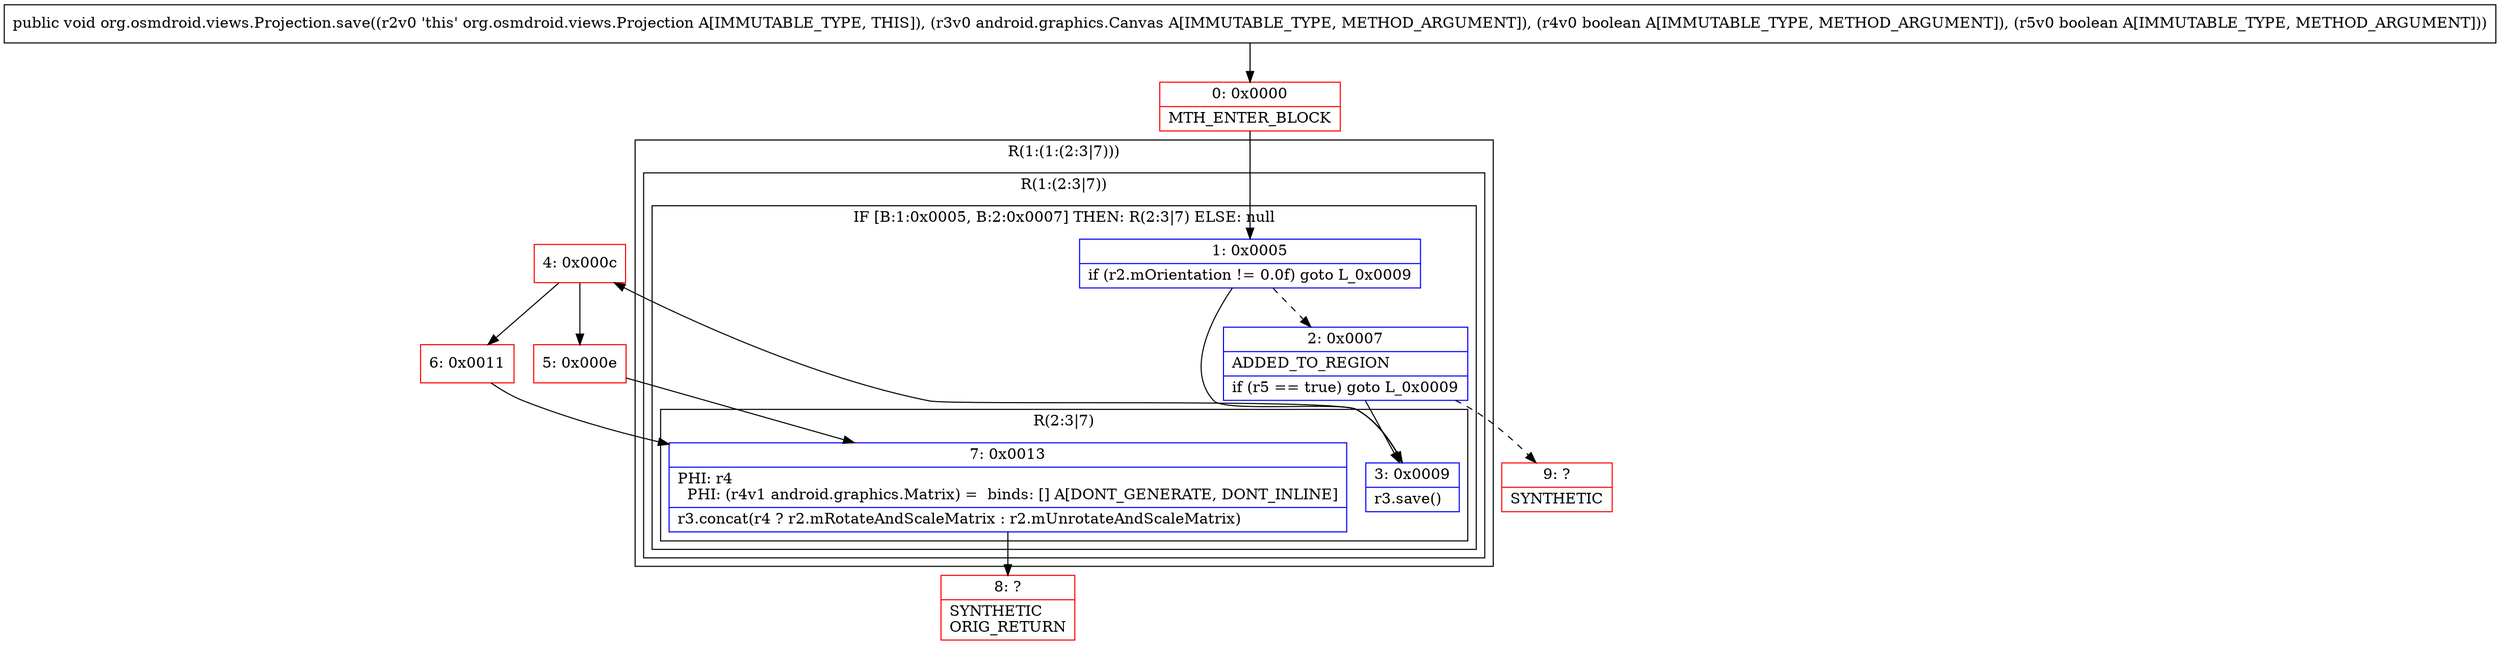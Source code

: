 digraph "CFG fororg.osmdroid.views.Projection.save(Landroid\/graphics\/Canvas;ZZ)V" {
subgraph cluster_Region_1882858403 {
label = "R(1:(1:(2:3|7)))";
node [shape=record,color=blue];
subgraph cluster_Region_640721114 {
label = "R(1:(2:3|7))";
node [shape=record,color=blue];
subgraph cluster_IfRegion_1454662990 {
label = "IF [B:1:0x0005, B:2:0x0007] THEN: R(2:3|7) ELSE: null";
node [shape=record,color=blue];
Node_1 [shape=record,label="{1\:\ 0x0005|if (r2.mOrientation != 0.0f) goto L_0x0009\l}"];
Node_2 [shape=record,label="{2\:\ 0x0007|ADDED_TO_REGION\l|if (r5 == true) goto L_0x0009\l}"];
subgraph cluster_Region_394572594 {
label = "R(2:3|7)";
node [shape=record,color=blue];
Node_3 [shape=record,label="{3\:\ 0x0009|r3.save()\l}"];
Node_7 [shape=record,label="{7\:\ 0x0013|PHI: r4 \l  PHI: (r4v1 android.graphics.Matrix) =  binds: [] A[DONT_GENERATE, DONT_INLINE]\l|r3.concat(r4 ? r2.mRotateAndScaleMatrix : r2.mUnrotateAndScaleMatrix)\l}"];
}
}
}
}
Node_0 [shape=record,color=red,label="{0\:\ 0x0000|MTH_ENTER_BLOCK\l}"];
Node_4 [shape=record,color=red,label="{4\:\ 0x000c}"];
Node_5 [shape=record,color=red,label="{5\:\ 0x000e}"];
Node_6 [shape=record,color=red,label="{6\:\ 0x0011}"];
Node_8 [shape=record,color=red,label="{8\:\ ?|SYNTHETIC\lORIG_RETURN\l}"];
Node_9 [shape=record,color=red,label="{9\:\ ?|SYNTHETIC\l}"];
MethodNode[shape=record,label="{public void org.osmdroid.views.Projection.save((r2v0 'this' org.osmdroid.views.Projection A[IMMUTABLE_TYPE, THIS]), (r3v0 android.graphics.Canvas A[IMMUTABLE_TYPE, METHOD_ARGUMENT]), (r4v0 boolean A[IMMUTABLE_TYPE, METHOD_ARGUMENT]), (r5v0 boolean A[IMMUTABLE_TYPE, METHOD_ARGUMENT])) }"];
MethodNode -> Node_0;
Node_1 -> Node_2[style=dashed];
Node_1 -> Node_3;
Node_2 -> Node_3;
Node_2 -> Node_9[style=dashed];
Node_3 -> Node_4;
Node_7 -> Node_8;
Node_0 -> Node_1;
Node_4 -> Node_5;
Node_4 -> Node_6;
Node_5 -> Node_7;
Node_6 -> Node_7;
}

